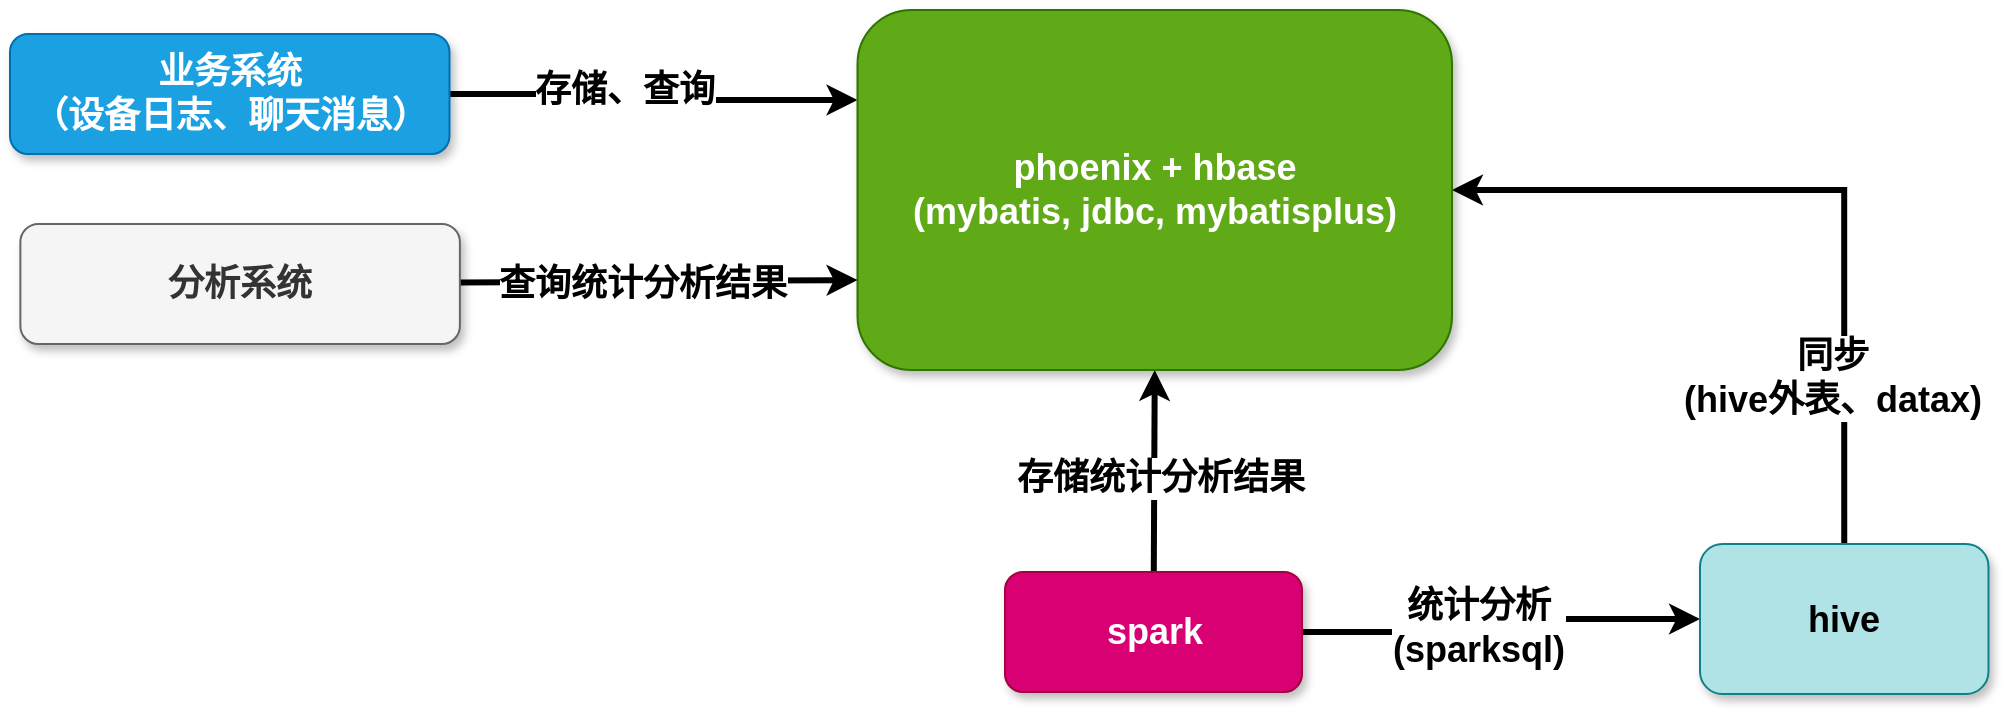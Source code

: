 <mxfile version="16.2.4" type="github">
  <diagram id="Ht1M8jgEwFfnCIfOTk4-" name="Page-1">
    <mxGraphModel dx="1382" dy="772" grid="0" gridSize="10" guides="1" tooltips="1" connect="1" arrows="1" fold="1" page="1" pageScale="1" pageWidth="1169" pageHeight="827" math="0" shadow="0">
      <root>
        <mxCell id="0" />
        <mxCell id="1" parent="0" />
        <mxCell id="DJlKxc8Ydcjrk-kJCw-7-2" style="edgeStyle=orthogonalEdgeStyle;rounded=0;orthogonalLoop=1;jettySize=auto;html=1;entryX=0;entryY=0.25;entryDx=0;entryDy=0;strokeWidth=3;" edge="1" parent="1" source="nWQtlcYZ32i_l5jBkG5F-98" target="DJlKxc8Ydcjrk-kJCw-7-1">
          <mxGeometry relative="1" as="geometry" />
        </mxCell>
        <mxCell id="DJlKxc8Ydcjrk-kJCw-7-3" value="存储、查询" style="edgeLabel;html=1;align=center;verticalAlign=middle;resizable=0;points=[];fontSize=18;fontStyle=1" vertex="1" connectable="0" parent="DJlKxc8Ydcjrk-kJCw-7-2">
          <mxGeometry x="-0.163" y="2" relative="1" as="geometry">
            <mxPoint as="offset" />
          </mxGeometry>
        </mxCell>
        <mxCell id="nWQtlcYZ32i_l5jBkG5F-98" value="业务系统&lt;br&gt;（设备日志、聊天消息）" style="rounded=1;whiteSpace=wrap;html=1;fontSize=18;fontStyle=1;fillColor=#1ba1e2;strokeColor=#006EAF;shadow=1;fontColor=#ffffff;" parent="1" vertex="1">
          <mxGeometry x="25" y="224" width="219.75" height="60" as="geometry" />
        </mxCell>
        <mxCell id="DJlKxc8Ydcjrk-kJCw-7-6" style="edgeStyle=orthogonalEdgeStyle;rounded=0;orthogonalLoop=1;jettySize=auto;html=1;entryX=0;entryY=0.5;entryDx=0;entryDy=0;fontSize=18;strokeWidth=3;" edge="1" parent="1" source="OHFn_rcIb0ek-qpLiRhw-43" target="OHFn_rcIb0ek-qpLiRhw-71">
          <mxGeometry relative="1" as="geometry" />
        </mxCell>
        <mxCell id="DJlKxc8Ydcjrk-kJCw-7-9" value="统计分析&lt;br&gt;(sparksql)" style="edgeLabel;html=1;align=center;verticalAlign=middle;resizable=0;points=[];fontSize=18;fontStyle=1" vertex="1" connectable="0" parent="DJlKxc8Ydcjrk-kJCw-7-6">
          <mxGeometry x="-0.153" y="3" relative="1" as="geometry">
            <mxPoint x="1" y="1" as="offset" />
          </mxGeometry>
        </mxCell>
        <mxCell id="DJlKxc8Ydcjrk-kJCw-7-10" style="rounded=0;orthogonalLoop=1;jettySize=auto;html=1;entryX=0.5;entryY=1;entryDx=0;entryDy=0;fontSize=18;strokeWidth=3;" edge="1" parent="1" source="OHFn_rcIb0ek-qpLiRhw-43" target="DJlKxc8Ydcjrk-kJCw-7-1">
          <mxGeometry relative="1" as="geometry" />
        </mxCell>
        <mxCell id="DJlKxc8Ydcjrk-kJCw-7-11" value="存储统计分析结果" style="edgeLabel;html=1;align=center;verticalAlign=middle;resizable=0;points=[];fontSize=18;fontStyle=1" vertex="1" connectable="0" parent="DJlKxc8Ydcjrk-kJCw-7-10">
          <mxGeometry x="0.182" y="-3" relative="1" as="geometry">
            <mxPoint y="12" as="offset" />
          </mxGeometry>
        </mxCell>
        <mxCell id="OHFn_rcIb0ek-qpLiRhw-43" value="spark&lt;br&gt;" style="rounded=1;whiteSpace=wrap;html=1;fontSize=18;fontStyle=1;fillColor=#d80073;strokeColor=#A50040;shadow=1;fontColor=#ffffff;" parent="1" vertex="1">
          <mxGeometry x="522.5" y="493" width="148.5" height="60" as="geometry" />
        </mxCell>
        <mxCell id="DJlKxc8Ydcjrk-kJCw-7-7" style="rounded=0;orthogonalLoop=1;jettySize=auto;html=1;entryX=1;entryY=0.5;entryDx=0;entryDy=0;fontSize=18;strokeWidth=3;edgeStyle=orthogonalEdgeStyle;exitX=0.5;exitY=0;exitDx=0;exitDy=0;" edge="1" parent="1" source="OHFn_rcIb0ek-qpLiRhw-71" target="DJlKxc8Ydcjrk-kJCw-7-1">
          <mxGeometry relative="1" as="geometry" />
        </mxCell>
        <mxCell id="DJlKxc8Ydcjrk-kJCw-7-8" value="同步&lt;br&gt;(hive外表、datax)" style="edgeLabel;html=1;align=center;verticalAlign=middle;resizable=0;points=[];fontSize=18;fontStyle=1" vertex="1" connectable="0" parent="DJlKxc8Ydcjrk-kJCw-7-7">
          <mxGeometry x="0.182" y="-4" relative="1" as="geometry">
            <mxPoint x="37" y="98" as="offset" />
          </mxGeometry>
        </mxCell>
        <mxCell id="OHFn_rcIb0ek-qpLiRhw-71" value="hive" style="rounded=1;whiteSpace=wrap;html=1;fontSize=18;fontStyle=1;fillColor=#b0e3e6;strokeColor=#0e8088;shadow=1;" parent="1" vertex="1">
          <mxGeometry x="870" y="479" width="144.25" height="75" as="geometry" />
        </mxCell>
        <mxCell id="DJlKxc8Ydcjrk-kJCw-7-1" value="phoenix + hbase&lt;br&gt;(mybatis, jdbc, mybatisplus)" style="rounded=1;whiteSpace=wrap;html=1;fontSize=18;fontStyle=1;fillColor=#60a917;strokeColor=#2D7600;shadow=1;fontColor=#ffffff;" vertex="1" parent="1">
          <mxGeometry x="448.75" y="212" width="297.25" height="180" as="geometry" />
        </mxCell>
        <mxCell id="DJlKxc8Ydcjrk-kJCw-7-14" style="edgeStyle=none;rounded=0;orthogonalLoop=1;jettySize=auto;html=1;entryX=0;entryY=0.75;entryDx=0;entryDy=0;fontSize=18;strokeWidth=3;" edge="1" parent="1" source="DJlKxc8Ydcjrk-kJCw-7-13" target="DJlKxc8Ydcjrk-kJCw-7-1">
          <mxGeometry relative="1" as="geometry" />
        </mxCell>
        <mxCell id="DJlKxc8Ydcjrk-kJCw-7-15" value="查询统计分析结果" style="edgeLabel;html=1;align=center;verticalAlign=middle;resizable=0;points=[];fontSize=18;fontStyle=1" vertex="1" connectable="0" parent="DJlKxc8Ydcjrk-kJCw-7-14">
          <mxGeometry x="-0.306" y="-2" relative="1" as="geometry">
            <mxPoint x="22" y="-1" as="offset" />
          </mxGeometry>
        </mxCell>
        <mxCell id="DJlKxc8Ydcjrk-kJCw-7-13" value="分析系统" style="rounded=1;whiteSpace=wrap;html=1;fontSize=18;fontStyle=1;fillColor=#f5f5f5;strokeColor=#666666;shadow=1;fontColor=#333333;" vertex="1" parent="1">
          <mxGeometry x="30.19" y="319" width="219.75" height="60" as="geometry" />
        </mxCell>
      </root>
    </mxGraphModel>
  </diagram>
</mxfile>
